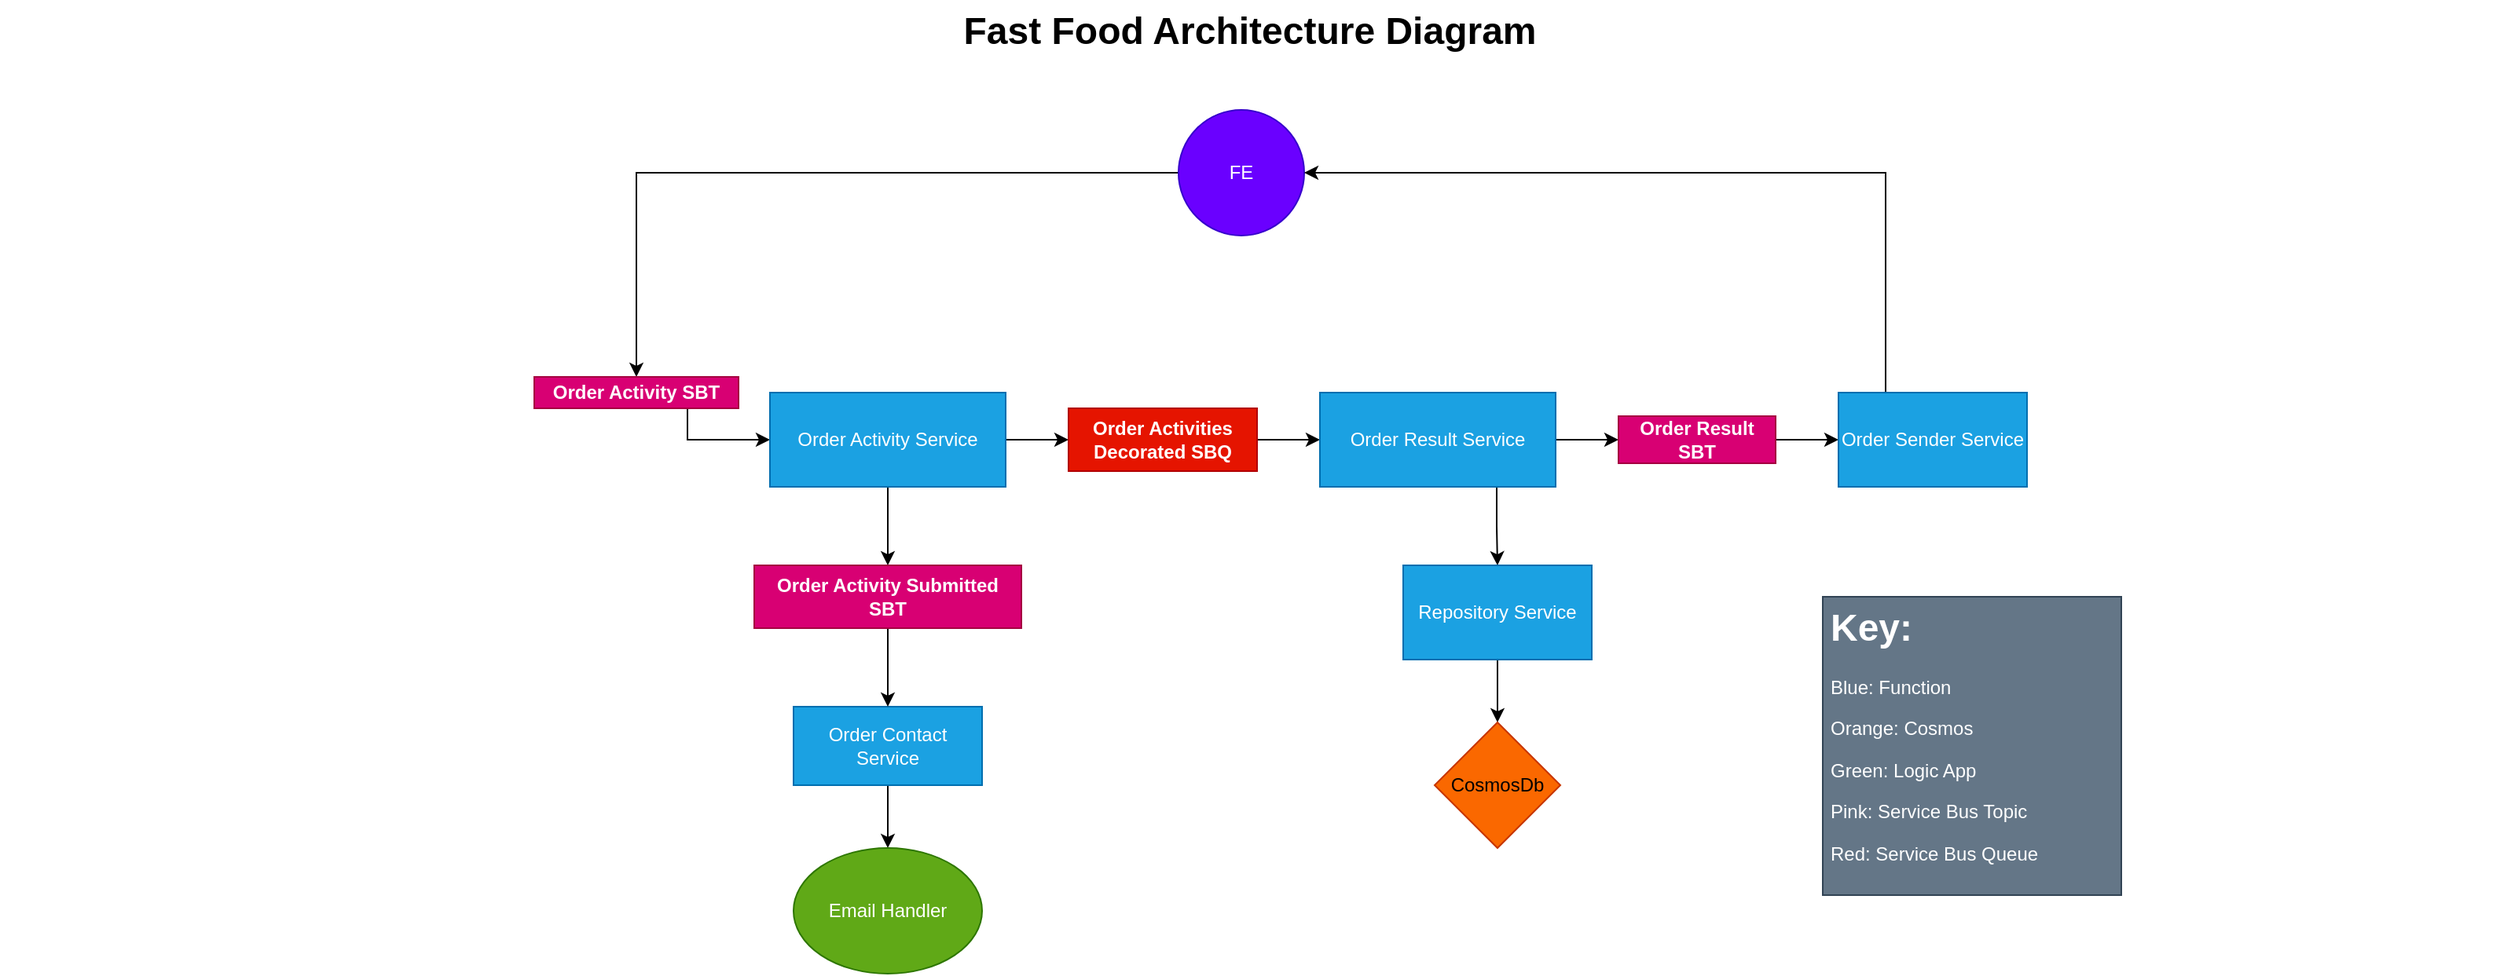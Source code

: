 <mxfile version="14.7.7" type="device"><diagram name="Page-1" id="74b105a0-9070-1c63-61bc-23e55f88626e"><mxGraphModel dx="3815.5" dy="1126" grid="1" gridSize="10" guides="1" tooltips="1" connect="1" arrows="1" fold="1" page="1" pageScale="1.5" pageWidth="1169" pageHeight="826" background="none" math="0" shadow="0"><root><mxCell id="0" style=";html=1;"/><mxCell id="1" style=";html=1;" parent="0"/><mxCell id="10b056a9c633e61c-30" value="Fast Food Architecture Diagram" style="text;strokeColor=none;fillColor=none;html=1;fontSize=24;fontStyle=1;verticalAlign=middle;align=center;" parent="1" vertex="1"><mxGeometry x="-60" y="30" width="1590" height="40" as="geometry"/></mxCell><mxCell id="8Rdv70EMX8UGOolzoDRB-26" style="edgeStyle=orthogonalEdgeStyle;rounded=0;orthogonalLoop=1;jettySize=auto;html=1;" edge="1" parent="1" source="8Rdv70EMX8UGOolzoDRB-1" target="8Rdv70EMX8UGOolzoDRB-4"><mxGeometry relative="1" as="geometry"/></mxCell><mxCell id="8Rdv70EMX8UGOolzoDRB-1" value="FE" style="ellipse;whiteSpace=wrap;html=1;aspect=fixed;fillColor=#6a00ff;strokeColor=#3700CC;fontColor=#ffffff;" vertex="1" parent="1"><mxGeometry x="690" y="100" width="80" height="80" as="geometry"/></mxCell><mxCell id="8Rdv70EMX8UGOolzoDRB-27" style="edgeStyle=orthogonalEdgeStyle;rounded=0;orthogonalLoop=1;jettySize=auto;html=1;exitX=0.75;exitY=1;exitDx=0;exitDy=0;entryX=0;entryY=0.5;entryDx=0;entryDy=0;" edge="1" parent="1" source="8Rdv70EMX8UGOolzoDRB-4" target="8Rdv70EMX8UGOolzoDRB-5"><mxGeometry relative="1" as="geometry"/></mxCell><mxCell id="8Rdv70EMX8UGOolzoDRB-4" value="&lt;b&gt;Order Activity SBT&lt;/b&gt;" style="text;html=1;strokeColor=#A50040;fillColor=#d80073;align=center;verticalAlign=middle;whiteSpace=wrap;rounded=0;fontColor=#ffffff;" vertex="1" parent="1"><mxGeometry x="280" y="270" width="130" height="20" as="geometry"/></mxCell><mxCell id="8Rdv70EMX8UGOolzoDRB-28" style="edgeStyle=orthogonalEdgeStyle;rounded=0;orthogonalLoop=1;jettySize=auto;html=1;exitX=1;exitY=0.5;exitDx=0;exitDy=0;" edge="1" parent="1" source="8Rdv70EMX8UGOolzoDRB-5" target="8Rdv70EMX8UGOolzoDRB-8"><mxGeometry relative="1" as="geometry"/></mxCell><mxCell id="8Rdv70EMX8UGOolzoDRB-43" style="edgeStyle=orthogonalEdgeStyle;rounded=0;orthogonalLoop=1;jettySize=auto;html=1;exitX=0.5;exitY=1;exitDx=0;exitDy=0;" edge="1" parent="1" source="8Rdv70EMX8UGOolzoDRB-5" target="8Rdv70EMX8UGOolzoDRB-12"><mxGeometry relative="1" as="geometry"/></mxCell><mxCell id="8Rdv70EMX8UGOolzoDRB-5" value="Order Activity Service" style="rounded=0;whiteSpace=wrap;html=1;fillColor=#1ba1e2;strokeColor=#006EAF;fontColor=#ffffff;" vertex="1" parent="1"><mxGeometry x="430" y="280" width="150" height="60" as="geometry"/></mxCell><mxCell id="8Rdv70EMX8UGOolzoDRB-29" style="edgeStyle=orthogonalEdgeStyle;rounded=0;orthogonalLoop=1;jettySize=auto;html=1;exitX=1;exitY=0.5;exitDx=0;exitDy=0;entryX=0;entryY=0.5;entryDx=0;entryDy=0;" edge="1" parent="1" source="8Rdv70EMX8UGOolzoDRB-8" target="8Rdv70EMX8UGOolzoDRB-17"><mxGeometry relative="1" as="geometry"/></mxCell><mxCell id="8Rdv70EMX8UGOolzoDRB-8" value="&lt;b&gt;Order Activities Decorated SBQ&lt;/b&gt;" style="text;html=1;strokeColor=#B20000;fillColor=#e51400;align=center;verticalAlign=middle;whiteSpace=wrap;rounded=0;fontColor=#ffffff;" vertex="1" parent="1"><mxGeometry x="620" y="290" width="120" height="40" as="geometry"/></mxCell><mxCell id="8Rdv70EMX8UGOolzoDRB-13" style="edgeStyle=orthogonalEdgeStyle;rounded=0;orthogonalLoop=1;jettySize=auto;html=1;" edge="1" parent="1" source="8Rdv70EMX8UGOolzoDRB-10" target="8Rdv70EMX8UGOolzoDRB-16"><mxGeometry relative="1" as="geometry"><mxPoint x="525" y="560" as="targetPoint"/></mxGeometry></mxCell><mxCell id="8Rdv70EMX8UGOolzoDRB-10" value="Order Contact Service" style="rounded=0;whiteSpace=wrap;html=1;fillColor=#1ba1e2;strokeColor=#006EAF;fontColor=#ffffff;" vertex="1" parent="1"><mxGeometry x="445" y="480" width="120" height="50" as="geometry"/></mxCell><mxCell id="8Rdv70EMX8UGOolzoDRB-44" style="edgeStyle=orthogonalEdgeStyle;rounded=0;orthogonalLoop=1;jettySize=auto;html=1;exitX=0.5;exitY=1;exitDx=0;exitDy=0;" edge="1" parent="1" source="8Rdv70EMX8UGOolzoDRB-12" target="8Rdv70EMX8UGOolzoDRB-10"><mxGeometry relative="1" as="geometry"/></mxCell><mxCell id="8Rdv70EMX8UGOolzoDRB-12" value="&lt;b&gt;Order Activity Submitted SBT&lt;/b&gt;" style="text;html=1;strokeColor=#A50040;fillColor=#d80073;align=center;verticalAlign=middle;whiteSpace=wrap;rounded=0;fontColor=#ffffff;" vertex="1" parent="1"><mxGeometry x="420" y="390" width="170" height="40" as="geometry"/></mxCell><mxCell id="8Rdv70EMX8UGOolzoDRB-16" value="Email Handler" style="ellipse;whiteSpace=wrap;html=1;fillColor=#60a917;strokeColor=#2D7600;fontColor=#ffffff;" vertex="1" parent="1"><mxGeometry x="445" y="570" width="120" height="80" as="geometry"/></mxCell><mxCell id="8Rdv70EMX8UGOolzoDRB-18" style="edgeStyle=orthogonalEdgeStyle;rounded=0;orthogonalLoop=1;jettySize=auto;html=1;exitX=0.75;exitY=1;exitDx=0;exitDy=0;" edge="1" parent="1" source="8Rdv70EMX8UGOolzoDRB-17" target="8Rdv70EMX8UGOolzoDRB-19"><mxGeometry relative="1" as="geometry"><mxPoint x="893" y="420" as="targetPoint"/></mxGeometry></mxCell><mxCell id="8Rdv70EMX8UGOolzoDRB-37" style="edgeStyle=orthogonalEdgeStyle;rounded=0;orthogonalLoop=1;jettySize=auto;html=1;exitX=1;exitY=0.5;exitDx=0;exitDy=0;" edge="1" parent="1" source="8Rdv70EMX8UGOolzoDRB-17" target="8Rdv70EMX8UGOolzoDRB-23"><mxGeometry relative="1" as="geometry"/></mxCell><mxCell id="8Rdv70EMX8UGOolzoDRB-17" value="Order Result Service" style="rounded=0;whiteSpace=wrap;html=1;fillColor=#1ba1e2;strokeColor=#006EAF;fontColor=#ffffff;" vertex="1" parent="1"><mxGeometry x="780" y="280" width="150" height="60" as="geometry"/></mxCell><mxCell id="8Rdv70EMX8UGOolzoDRB-20" style="edgeStyle=orthogonalEdgeStyle;rounded=0;orthogonalLoop=1;jettySize=auto;html=1;" edge="1" parent="1" source="8Rdv70EMX8UGOolzoDRB-19" target="8Rdv70EMX8UGOolzoDRB-21"><mxGeometry relative="1" as="geometry"><mxPoint x="893" y="530" as="targetPoint"/></mxGeometry></mxCell><mxCell id="8Rdv70EMX8UGOolzoDRB-19" value="Repository Service" style="rounded=0;whiteSpace=wrap;html=1;fillColor=#1ba1e2;strokeColor=#006EAF;fontColor=#ffffff;" vertex="1" parent="1"><mxGeometry x="833" y="390" width="120" height="60" as="geometry"/></mxCell><mxCell id="8Rdv70EMX8UGOolzoDRB-21" value="CosmosDb" style="rhombus;whiteSpace=wrap;html=1;fillColor=#fa6800;strokeColor=#C73500;fontColor=#000000;" vertex="1" parent="1"><mxGeometry x="853" y="490" width="80" height="80" as="geometry"/></mxCell><mxCell id="8Rdv70EMX8UGOolzoDRB-36" style="edgeStyle=orthogonalEdgeStyle;rounded=0;orthogonalLoop=1;jettySize=auto;html=1;exitX=1;exitY=0.5;exitDx=0;exitDy=0;" edge="1" parent="1" source="8Rdv70EMX8UGOolzoDRB-23" target="8Rdv70EMX8UGOolzoDRB-24"><mxGeometry relative="1" as="geometry"/></mxCell><mxCell id="8Rdv70EMX8UGOolzoDRB-23" value="&lt;b&gt;Order Result SBT&lt;/b&gt;" style="text;html=1;strokeColor=#A50040;fillColor=#d80073;align=center;verticalAlign=middle;whiteSpace=wrap;rounded=0;fontColor=#ffffff;" vertex="1" parent="1"><mxGeometry x="970" y="295" width="100" height="30" as="geometry"/></mxCell><mxCell id="8Rdv70EMX8UGOolzoDRB-25" style="edgeStyle=orthogonalEdgeStyle;rounded=0;orthogonalLoop=1;jettySize=auto;html=1;exitX=0.25;exitY=0;exitDx=0;exitDy=0;entryX=1;entryY=0.5;entryDx=0;entryDy=0;" edge="1" parent="1" source="8Rdv70EMX8UGOolzoDRB-24" target="8Rdv70EMX8UGOolzoDRB-1"><mxGeometry relative="1" as="geometry"/></mxCell><mxCell id="8Rdv70EMX8UGOolzoDRB-24" value="Order Sender Service" style="rounded=0;whiteSpace=wrap;html=1;fillColor=#1ba1e2;strokeColor=#006EAF;fontColor=#ffffff;" vertex="1" parent="1"><mxGeometry x="1110" y="280" width="120" height="60" as="geometry"/></mxCell><mxCell id="8Rdv70EMX8UGOolzoDRB-46" value="&lt;h1&gt;Key:&lt;/h1&gt;&lt;p&gt;Blue: Function&lt;/p&gt;&lt;p&gt;Orange: Cosmos&lt;/p&gt;&lt;p&gt;Green: Logic App&lt;/p&gt;&lt;p&gt;Pink: Service Bus Topic&lt;/p&gt;&lt;p&gt;Red: Service Bus Queue&lt;/p&gt;" style="text;html=1;spacing=5;spacingTop=-20;whiteSpace=wrap;overflow=hidden;rounded=0;fillColor=#647687;strokeColor=#314354;fontColor=#ffffff;" vertex="1" parent="1"><mxGeometry x="1100" y="410" width="190" height="190" as="geometry"/></mxCell></root></mxGraphModel></diagram></mxfile>
